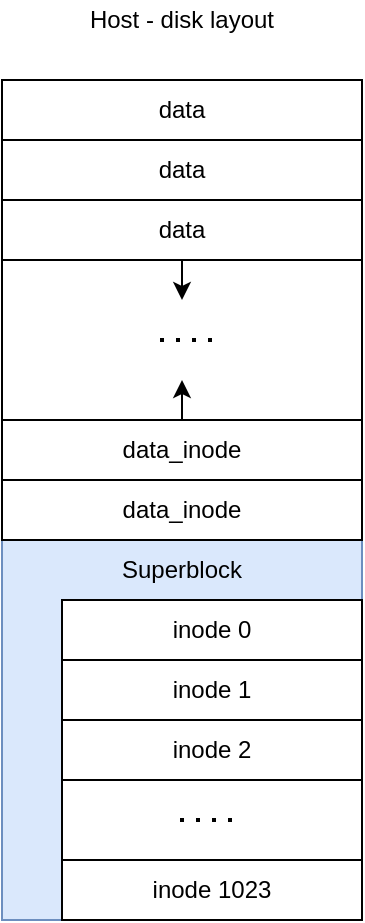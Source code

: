 <mxfile version="14.8.5" type="device"><diagram id="VL6GuPq8kg_WHXFEAkLT" name="Page-1"><mxGraphModel dx="981" dy="529" grid="1" gridSize="10" guides="1" tooltips="1" connect="1" arrows="1" fold="1" page="1" pageScale="1" pageWidth="850" pageHeight="1100" math="0" shadow="0"><root><mxCell id="0"/><mxCell id="1" parent="0"/><mxCell id="adkXbrNk2NmVNYE-7tZW-1" value="" style="rounded=0;whiteSpace=wrap;html=1;fillColor=none;" vertex="1" parent="1"><mxGeometry x="160" y="140" width="180" height="420" as="geometry"/></mxCell><mxCell id="adkXbrNk2NmVNYE-7tZW-2" value="data" style="rounded=0;whiteSpace=wrap;html=1;fillColor=none;" vertex="1" parent="1"><mxGeometry x="160" y="140" width="180" height="30" as="geometry"/></mxCell><mxCell id="adkXbrNk2NmVNYE-7tZW-4" value="Host - disk layout" style="text;html=1;strokeColor=none;fillColor=none;align=center;verticalAlign=middle;whiteSpace=wrap;rounded=0;" vertex="1" parent="1"><mxGeometry x="195" y="100" width="110" height="20" as="geometry"/></mxCell><mxCell id="adkXbrNk2NmVNYE-7tZW-5" value="data" style="rounded=0;whiteSpace=wrap;html=1;fillColor=none;" vertex="1" parent="1"><mxGeometry x="160" y="170" width="180" height="30" as="geometry"/></mxCell><mxCell id="adkXbrNk2NmVNYE-7tZW-6" value="data" style="rounded=0;whiteSpace=wrap;html=1;fillColor=none;" vertex="1" parent="1"><mxGeometry x="160" y="200" width="180" height="30" as="geometry"/></mxCell><mxCell id="adkXbrNk2NmVNYE-7tZW-7" value="" style="endArrow=none;dashed=1;html=1;dashPattern=1 3;strokeWidth=2;" edge="1" parent="1"><mxGeometry width="50" height="50" relative="1" as="geometry"><mxPoint x="265" y="270" as="sourcePoint"/><mxPoint x="235" y="270" as="targetPoint"/></mxGeometry></mxCell><mxCell id="adkXbrNk2NmVNYE-7tZW-16" style="edgeStyle=none;rounded=0;orthogonalLoop=1;jettySize=auto;html=1;exitX=0.75;exitY=0;exitDx=0;exitDy=0;endArrow=classic;endFill=1;" edge="1" parent="1" source="adkXbrNk2NmVNYE-7tZW-15" target="adkXbrNk2NmVNYE-7tZW-15"><mxGeometry relative="1" as="geometry"/></mxCell><mxCell id="adkXbrNk2NmVNYE-7tZW-8" value="" style="rounded=0;whiteSpace=wrap;html=1;fillColor=#dae8fc;strokeColor=#6c8ebf;" vertex="1" parent="1"><mxGeometry x="160" y="370" width="180" height="190" as="geometry"/></mxCell><mxCell id="adkXbrNk2NmVNYE-7tZW-9" value="inode 0" style="rounded=0;whiteSpace=wrap;html=1;" vertex="1" parent="1"><mxGeometry x="190" y="400" width="150" height="30" as="geometry"/></mxCell><mxCell id="adkXbrNk2NmVNYE-7tZW-10" value="inode 1" style="rounded=0;whiteSpace=wrap;html=1;" vertex="1" parent="1"><mxGeometry x="190" y="430" width="150" height="30" as="geometry"/></mxCell><mxCell id="adkXbrNk2NmVNYE-7tZW-11" value="inode 2" style="rounded=0;whiteSpace=wrap;html=1;" vertex="1" parent="1"><mxGeometry x="190" y="460" width="150" height="30" as="geometry"/></mxCell><mxCell id="adkXbrNk2NmVNYE-7tZW-14" value="" style="rounded=0;whiteSpace=wrap;html=1;" vertex="1" parent="1"><mxGeometry x="190" y="490" width="150" height="40" as="geometry"/></mxCell><mxCell id="adkXbrNk2NmVNYE-7tZW-12" value="" style="endArrow=none;dashed=1;html=1;dashPattern=1 3;strokeWidth=2;" edge="1" parent="1"><mxGeometry width="50" height="50" relative="1" as="geometry"><mxPoint x="275" y="510" as="sourcePoint"/><mxPoint x="245" y="510" as="targetPoint"/></mxGeometry></mxCell><mxCell id="adkXbrNk2NmVNYE-7tZW-13" value="inode 1023" style="rounded=0;whiteSpace=wrap;html=1;" vertex="1" parent="1"><mxGeometry x="190" y="530" width="150" height="30" as="geometry"/></mxCell><mxCell id="adkXbrNk2NmVNYE-7tZW-15" value="Superblock" style="text;html=1;strokeColor=none;fillColor=none;align=center;verticalAlign=middle;whiteSpace=wrap;rounded=0;" vertex="1" parent="1"><mxGeometry x="230" y="375" width="40" height="20" as="geometry"/></mxCell><mxCell id="adkXbrNk2NmVNYE-7tZW-24" value="data_inode" style="rounded=0;whiteSpace=wrap;html=1;fillColor=none;" vertex="1" parent="1"><mxGeometry x="160" y="340" width="180" height="30" as="geometry"/></mxCell><mxCell id="adkXbrNk2NmVNYE-7tZW-25" value="data_inode" style="rounded=0;whiteSpace=wrap;html=1;fillColor=none;" vertex="1" parent="1"><mxGeometry x="160" y="310" width="180" height="30" as="geometry"/></mxCell><mxCell id="adkXbrNk2NmVNYE-7tZW-27" value="" style="endArrow=classic;html=1;exitX=0.5;exitY=1;exitDx=0;exitDy=0;strokeWidth=1;" edge="1" parent="1" source="adkXbrNk2NmVNYE-7tZW-6"><mxGeometry width="50" height="50" relative="1" as="geometry"><mxPoint x="400" y="360" as="sourcePoint"/><mxPoint x="250" y="250" as="targetPoint"/></mxGeometry></mxCell><mxCell id="adkXbrNk2NmVNYE-7tZW-28" value="" style="endArrow=classic;html=1;exitX=0.5;exitY=0;exitDx=0;exitDy=0;strokeWidth=1;" edge="1" parent="1" source="adkXbrNk2NmVNYE-7tZW-25"><mxGeometry width="50" height="50" relative="1" as="geometry"><mxPoint x="260" y="240" as="sourcePoint"/><mxPoint x="250" y="290" as="targetPoint"/></mxGeometry></mxCell></root></mxGraphModel></diagram></mxfile>